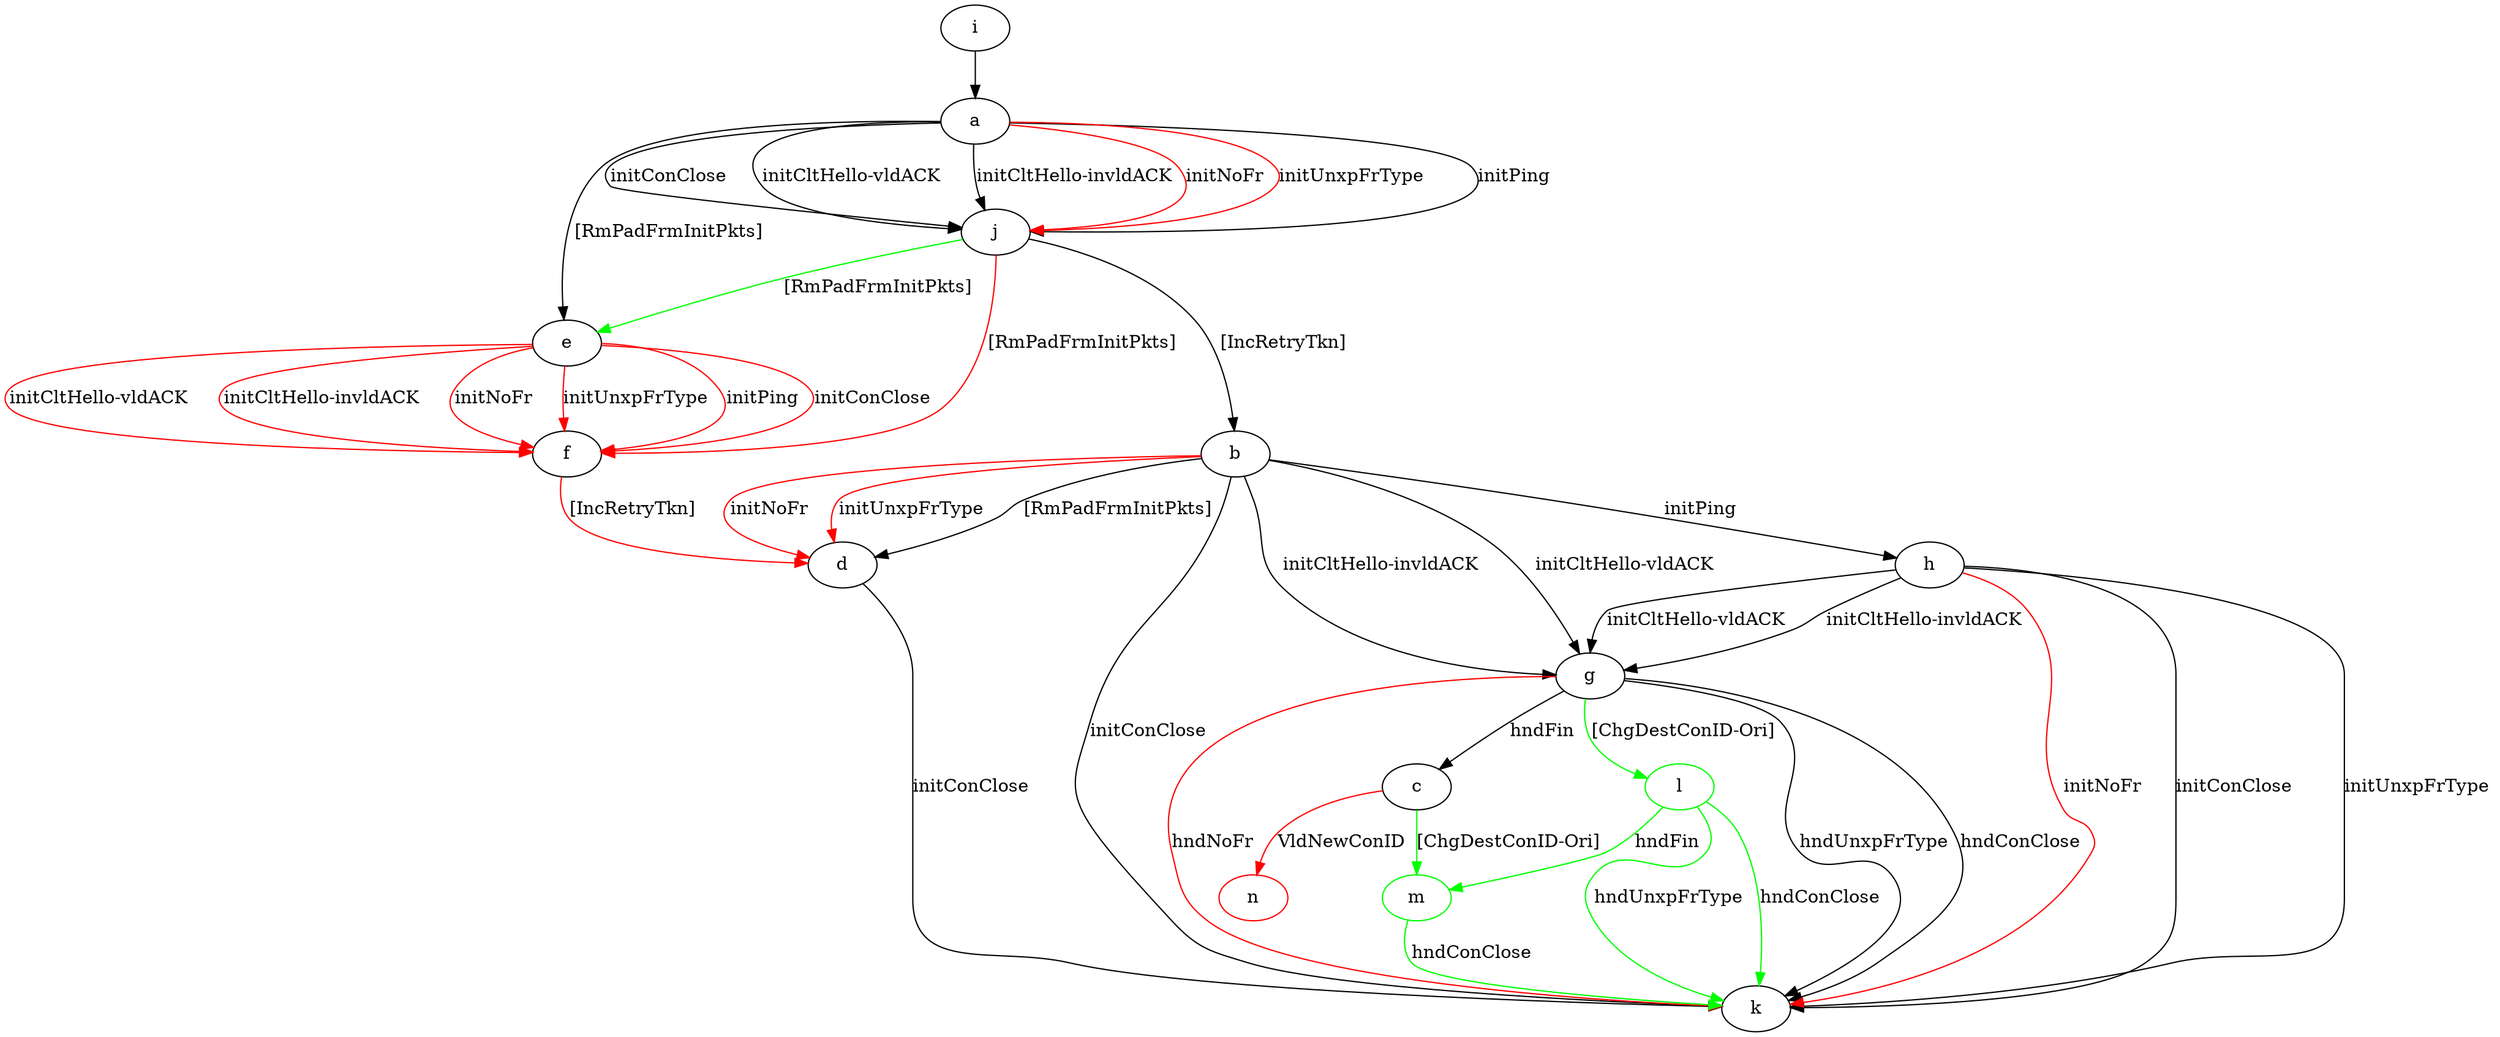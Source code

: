 digraph "" {
	a -> e	[key=0,
		label="[RmPadFrmInitPkts] "];
	a -> j	[key=0,
		label="initPing "];
	a -> j	[key=1,
		label="initConClose "];
	a -> j	[key=2,
		label="initCltHello-vldACK "];
	a -> j	[key=3,
		label="initCltHello-invldACK "];
	a -> j	[key=4,
		color=red,
		label="initNoFr "];
	a -> j	[key=5,
		color=red,
		label="initUnxpFrType "];
	b -> d	[key=0,
		label="[RmPadFrmInitPkts] "];
	b -> d	[key=1,
		color=red,
		label="initNoFr "];
	b -> d	[key=2,
		color=red,
		label="initUnxpFrType "];
	b -> g	[key=0,
		label="initCltHello-vldACK "];
	b -> g	[key=1,
		label="initCltHello-invldACK "];
	b -> h	[key=0,
		label="initPing "];
	b -> k	[key=0,
		label="initConClose "];
	m	[color=green];
	c -> m	[key=0,
		color=green,
		label="[ChgDestConID-Ori] "];
	n	[color=red];
	c -> n	[key=0,
		color=red,
		label="VldNewConID "];
	d -> k	[key=0,
		label="initConClose "];
	e -> f	[key=0,
		color=red,
		label="initPing "];
	e -> f	[key=1,
		color=red,
		label="initConClose "];
	e -> f	[key=2,
		color=red,
		label="initCltHello-vldACK "];
	e -> f	[key=3,
		color=red,
		label="initCltHello-invldACK "];
	e -> f	[key=4,
		color=red,
		label="initNoFr "];
	e -> f	[key=5,
		color=red,
		label="initUnxpFrType "];
	f -> d	[key=0,
		color=red,
		label="[IncRetryTkn] "];
	g -> c	[key=0,
		label="hndFin "];
	g -> k	[key=0,
		label="hndUnxpFrType "];
	g -> k	[key=1,
		label="hndConClose "];
	g -> k	[key=2,
		color=red,
		label="hndNoFr "];
	l	[color=green];
	g -> l	[key=0,
		color=green,
		label="[ChgDestConID-Ori] "];
	h -> g	[key=0,
		label="initCltHello-vldACK "];
	h -> g	[key=1,
		label="initCltHello-invldACK "];
	h -> k	[key=0,
		label="initConClose "];
	h -> k	[key=1,
		label="initUnxpFrType "];
	h -> k	[key=2,
		color=red,
		label="initNoFr "];
	i -> a	[key=0];
	j -> b	[key=0,
		label="[IncRetryTkn] "];
	j -> e	[key=0,
		color=green,
		label="[RmPadFrmInitPkts] "];
	j -> f	[key=0,
		color=red,
		label="[RmPadFrmInitPkts] "];
	l -> k	[key=0,
		color=green,
		label="hndConClose "];
	l -> k	[key=1,
		color=green,
		label="hndUnxpFrType "];
	l -> m	[key=0,
		color=green,
		label="hndFin "];
	m -> k	[key=0,
		color=green,
		label="hndConClose "];
}

